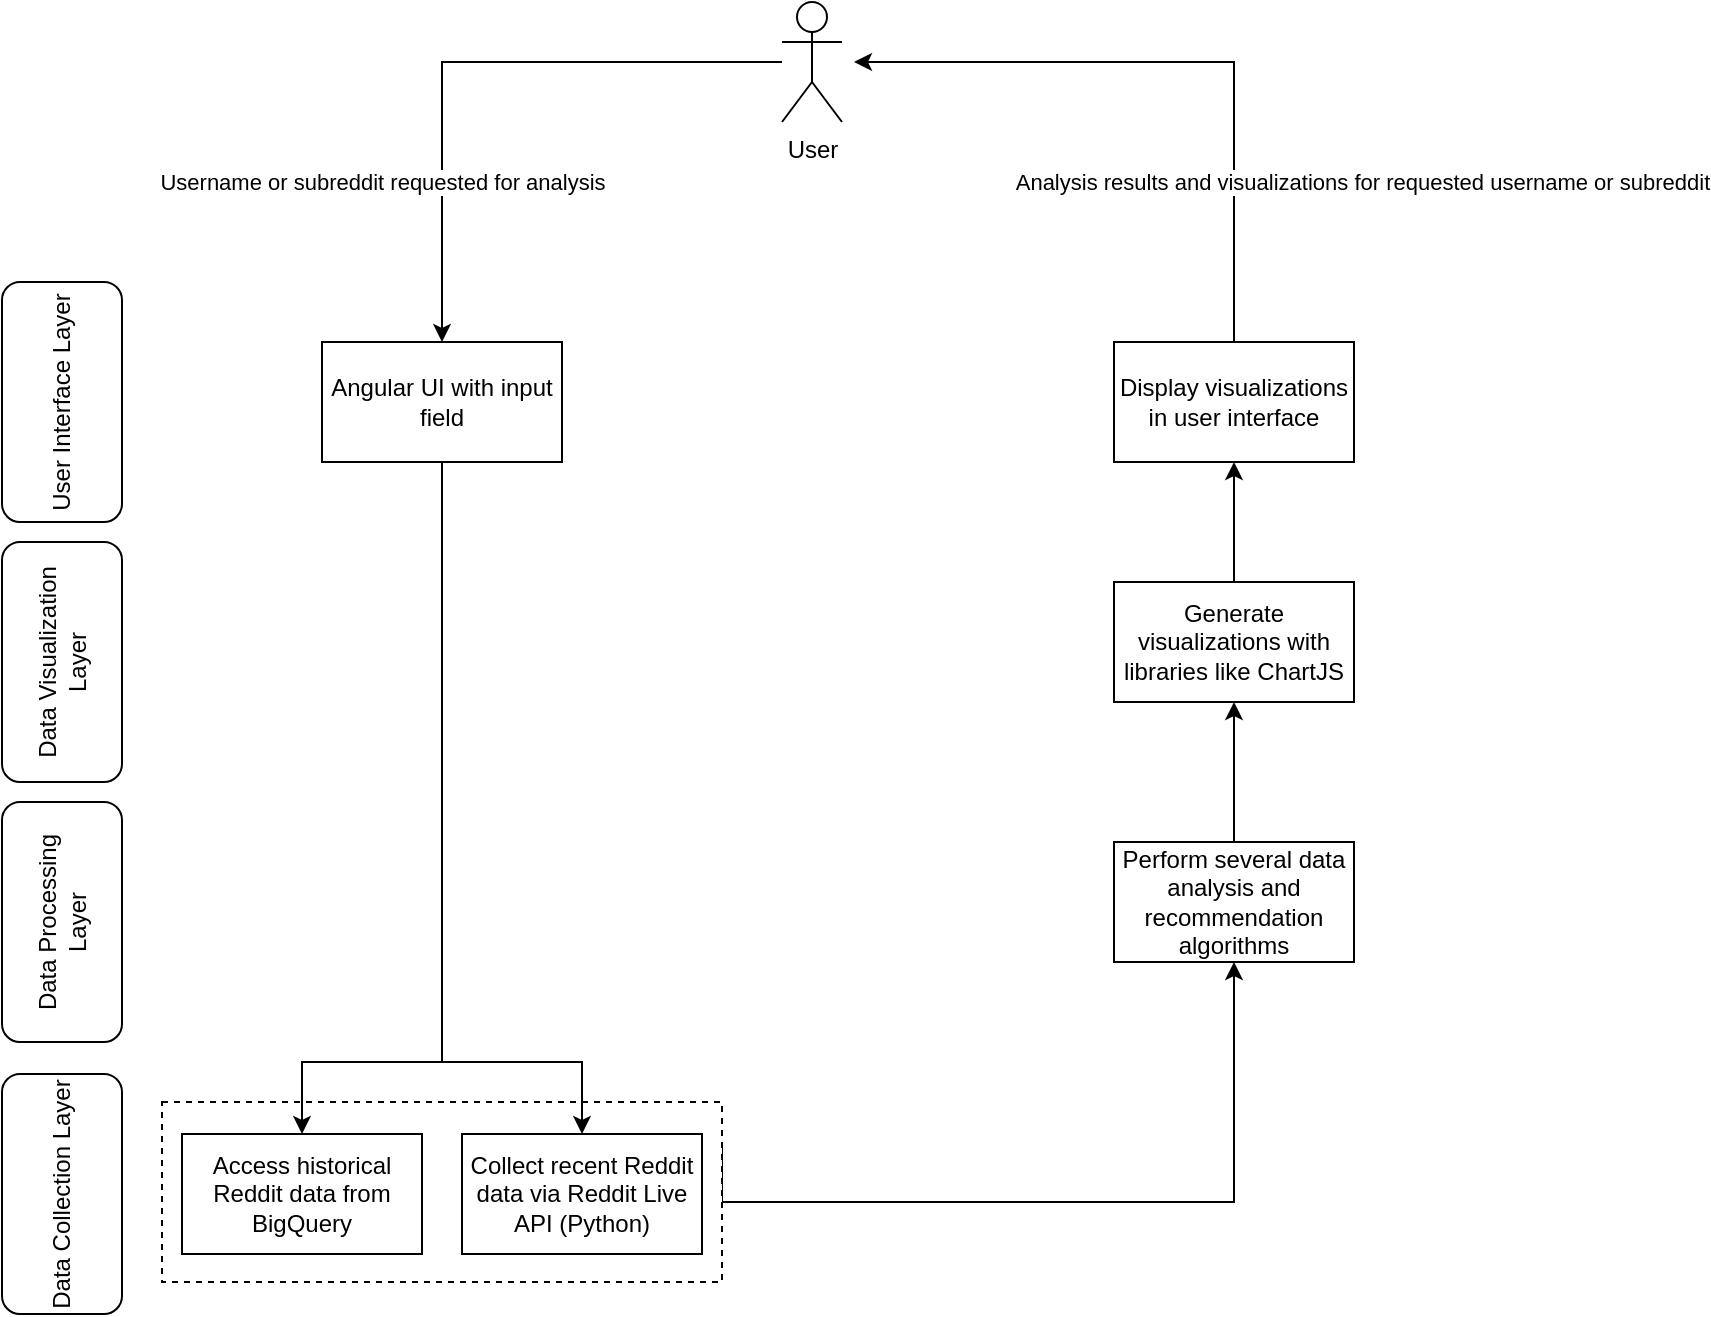 <mxfile version="12.3.7" type="device" pages="1"><diagram id="eGIXusG4bGyOYNmMfS4r" name="Page-1"><mxGraphModel dx="1341" dy="762" grid="1" gridSize="10" guides="1" tooltips="1" connect="1" arrows="1" fold="1" page="1" pageScale="1" pageWidth="1100" pageHeight="850" math="0" shadow="0"><root><mxCell id="0"/><mxCell id="1" parent="0"/><mxCell id="k4lg7HPyGXLG5qWBI_Sf-1" style="edgeStyle=orthogonalEdgeStyle;rounded=0;orthogonalLoop=1;jettySize=auto;html=1;exitX=1;exitY=0.25;exitDx=0;exitDy=0;entryX=0.5;entryY=1;entryDx=0;entryDy=0;startArrow=none;startFill=0;endArrow=classic;endFill=1;" edge="1" parent="1" source="k4lg7HPyGXLG5qWBI_Sf-2" target="k4lg7HPyGXLG5qWBI_Sf-46"><mxGeometry relative="1" as="geometry"><mxPoint x="712" y="554" as="targetPoint"/><Array as="points"><mxPoint x="460" y="640"/><mxPoint x="716" y="640"/></Array></mxGeometry></mxCell><mxCell id="k4lg7HPyGXLG5qWBI_Sf-2" value="" style="rounded=0;whiteSpace=wrap;html=1;dashed=1;" vertex="1" parent="1"><mxGeometry x="180" y="590" width="280" height="90" as="geometry"/></mxCell><mxCell id="k4lg7HPyGXLG5qWBI_Sf-4" value="Username or subreddit requested for analysis" style="edgeStyle=orthogonalEdgeStyle;rounded=0;orthogonalLoop=1;jettySize=auto;html=1;" edge="1" parent="1" source="k4lg7HPyGXLG5qWBI_Sf-5" target="k4lg7HPyGXLG5qWBI_Sf-9"><mxGeometry x="0.097" y="67" relative="1" as="geometry"><mxPoint x="-97" y="60" as="offset"/></mxGeometry></mxCell><mxCell id="k4lg7HPyGXLG5qWBI_Sf-5" value="User" style="shape=umlActor;verticalLabelPosition=bottom;labelBackgroundColor=#ffffff;verticalAlign=top;html=1;outlineConnect=0;" vertex="1" parent="1"><mxGeometry x="490" y="40" width="30" height="60" as="geometry"/></mxCell><mxCell id="k4lg7HPyGXLG5qWBI_Sf-6" value="User Interface Layer" style="rounded=1;whiteSpace=wrap;html=1;rotation=-90;" vertex="1" parent="1"><mxGeometry x="70" y="210" width="120" height="60" as="geometry"/></mxCell><mxCell id="k4lg7HPyGXLG5qWBI_Sf-7" style="edgeStyle=orthogonalEdgeStyle;rounded=0;orthogonalLoop=1;jettySize=auto;html=1;exitX=0.5;exitY=1;exitDx=0;exitDy=0;startArrow=none;startFill=0;endArrow=classic;endFill=1;" edge="1" parent="1" source="k4lg7HPyGXLG5qWBI_Sf-9" target="k4lg7HPyGXLG5qWBI_Sf-18"><mxGeometry relative="1" as="geometry"><Array as="points"><mxPoint x="320" y="570"/><mxPoint x="250" y="570"/></Array></mxGeometry></mxCell><mxCell id="k4lg7HPyGXLG5qWBI_Sf-8" style="edgeStyle=orthogonalEdgeStyle;rounded=0;orthogonalLoop=1;jettySize=auto;html=1;exitX=0.5;exitY=1;exitDx=0;exitDy=0;startArrow=none;startFill=0;endArrow=classic;endFill=1;" edge="1" parent="1" source="k4lg7HPyGXLG5qWBI_Sf-9" target="k4lg7HPyGXLG5qWBI_Sf-21"><mxGeometry relative="1" as="geometry"><Array as="points"><mxPoint x="320" y="570"/><mxPoint x="390" y="570"/></Array></mxGeometry></mxCell><mxCell id="k4lg7HPyGXLG5qWBI_Sf-9" value="Angular UI with input field" style="rounded=0;whiteSpace=wrap;html=1;" vertex="1" parent="1"><mxGeometry x="260" y="210" width="120" height="60" as="geometry"/></mxCell><mxCell id="k4lg7HPyGXLG5qWBI_Sf-10" value="Display visualizations in user interface" style="rounded=0;whiteSpace=wrap;html=1;" vertex="1" parent="1"><mxGeometry x="656" y="210" width="120" height="60" as="geometry"/></mxCell><mxCell id="k4lg7HPyGXLG5qWBI_Sf-15" value="Analysis results and visualizations for requested username or subreddit" style="endArrow=classic;html=1;rounded=0;exitX=0.5;exitY=0;exitDx=0;exitDy=0;" edge="1" parent="1" source="k4lg7HPyGXLG5qWBI_Sf-10"><mxGeometry x="-0.515" y="-64" width="50" height="50" relative="1" as="geometry"><mxPoint x="716" y="190" as="sourcePoint"/><mxPoint x="526" y="70" as="targetPoint"/><Array as="points"><mxPoint x="716" y="70"/><mxPoint x="620" y="70"/></Array><mxPoint as="offset"/></mxGeometry></mxCell><mxCell id="k4lg7HPyGXLG5qWBI_Sf-16" value="Data Processing Layer" style="rounded=1;whiteSpace=wrap;html=1;rotation=-90;" vertex="1" parent="1"><mxGeometry x="70" y="470" width="120" height="60" as="geometry"/></mxCell><mxCell id="k4lg7HPyGXLG5qWBI_Sf-17" value="Data Collection Layer" style="rounded=1;whiteSpace=wrap;html=1;rotation=-90;" vertex="1" parent="1"><mxGeometry x="70" y="606" width="120" height="60" as="geometry"/></mxCell><mxCell id="k4lg7HPyGXLG5qWBI_Sf-18" value="Access historical Reddit data from BigQuery" style="rounded=0;whiteSpace=wrap;html=1;" vertex="1" parent="1"><mxGeometry x="190" y="606" width="120" height="60" as="geometry"/></mxCell><mxCell id="k4lg7HPyGXLG5qWBI_Sf-21" value="Collect recent Reddit data via Reddit Live API (Python)" style="rounded=0;whiteSpace=wrap;html=1;" vertex="1" parent="1"><mxGeometry x="330" y="606" width="120" height="60" as="geometry"/></mxCell><mxCell id="k4lg7HPyGXLG5qWBI_Sf-38" style="edgeStyle=orthogonalEdgeStyle;rounded=0;orthogonalLoop=1;jettySize=auto;html=1;exitX=0.5;exitY=0;exitDx=0;exitDy=0;entryX=0.5;entryY=1;entryDx=0;entryDy=0;startArrow=none;startFill=0;endArrow=classic;endFill=1;" edge="1" parent="1" source="k4lg7HPyGXLG5qWBI_Sf-42" target="k4lg7HPyGXLG5qWBI_Sf-10"><mxGeometry relative="1" as="geometry"/></mxCell><mxCell id="k4lg7HPyGXLG5qWBI_Sf-42" value="Generate visualizations with libraries like ChartJS" style="rounded=0;whiteSpace=wrap;html=1;" vertex="1" parent="1"><mxGeometry x="656" y="330" width="120" height="60" as="geometry"/></mxCell><mxCell id="k4lg7HPyGXLG5qWBI_Sf-43" value="Data Visualization Layer" style="rounded=1;whiteSpace=wrap;html=1;rotation=-90;" vertex="1" parent="1"><mxGeometry x="70" y="340" width="120" height="60" as="geometry"/></mxCell><mxCell id="k4lg7HPyGXLG5qWBI_Sf-47" style="edgeStyle=orthogonalEdgeStyle;rounded=0;orthogonalLoop=1;jettySize=auto;html=1;exitX=0.5;exitY=0;exitDx=0;exitDy=0;entryX=0.5;entryY=1;entryDx=0;entryDy=0;" edge="1" parent="1" source="k4lg7HPyGXLG5qWBI_Sf-46" target="k4lg7HPyGXLG5qWBI_Sf-42"><mxGeometry relative="1" as="geometry"/></mxCell><mxCell id="k4lg7HPyGXLG5qWBI_Sf-46" value="Perform several data analysis and recommendation algorithms" style="rounded=0;whiteSpace=wrap;html=1;" vertex="1" parent="1"><mxGeometry x="656" y="460" width="120" height="60" as="geometry"/></mxCell></root></mxGraphModel></diagram></mxfile>